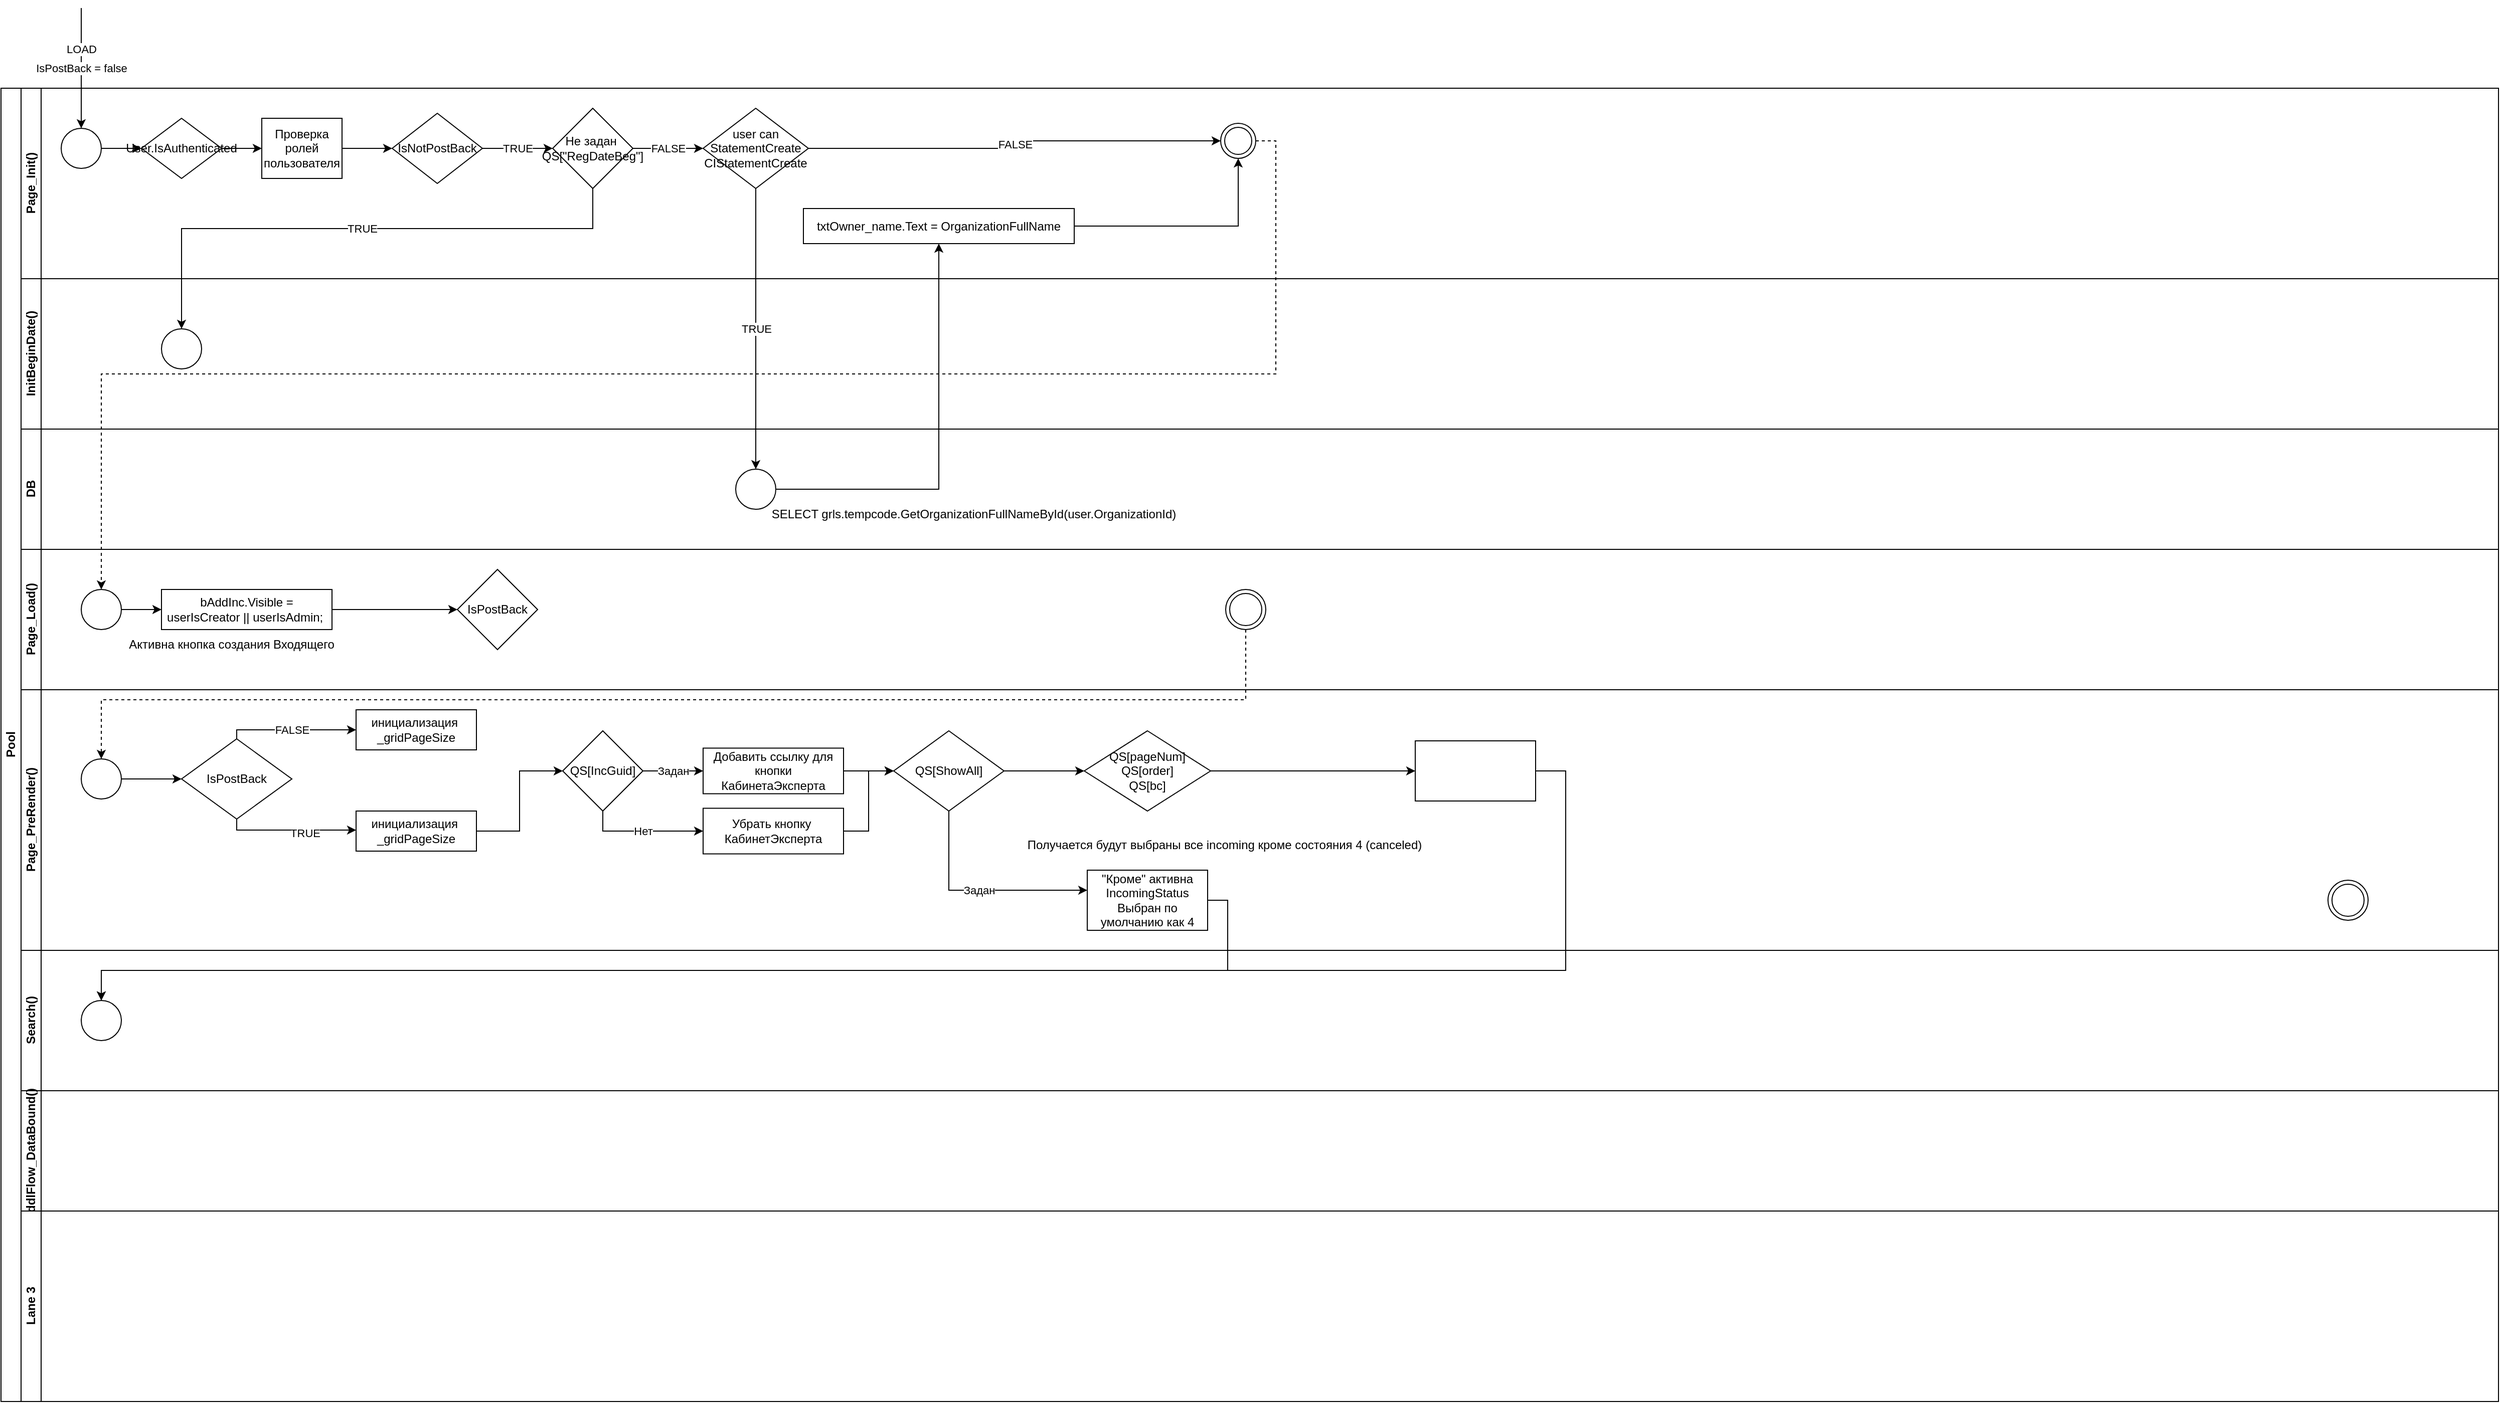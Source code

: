 <mxfile version="20.2.8" type="github">
  <diagram id="prtHgNgQTEPvFCAcTncT" name="Page-1">
    <mxGraphModel dx="737" dy="2087" grid="1" gridSize="10" guides="1" tooltips="1" connect="1" arrows="1" fold="1" page="1" pageScale="1" pageWidth="827" pageHeight="1169" math="0" shadow="0">
      <root>
        <mxCell id="0" />
        <mxCell id="1" parent="0" />
        <mxCell id="dNxyNK7c78bLwvsdeMH5-19" value="Pool" style="swimlane;html=1;childLayout=stackLayout;resizeParent=1;resizeParentMax=0;horizontal=0;startSize=20;horizontalStack=0;" parent="1" vertex="1">
          <mxGeometry y="50" width="2490" height="1310" as="geometry" />
        </mxCell>
        <mxCell id="dNxyNK7c78bLwvsdeMH5-20" value="Page_Init()" style="swimlane;html=1;startSize=20;horizontal=0;" parent="dNxyNK7c78bLwvsdeMH5-19" vertex="1">
          <mxGeometry x="20" width="2470" height="190" as="geometry" />
        </mxCell>
        <mxCell id="dNxyNK7c78bLwvsdeMH5-25" value="" style="edgeStyle=orthogonalEdgeStyle;rounded=0;orthogonalLoop=1;jettySize=auto;html=1;" parent="dNxyNK7c78bLwvsdeMH5-20" source="dNxyNK7c78bLwvsdeMH5-23" target="dNxyNK7c78bLwvsdeMH5-24" edge="1">
          <mxGeometry relative="1" as="geometry" />
        </mxCell>
        <mxCell id="dNxyNK7c78bLwvsdeMH5-23" value="" style="ellipse;whiteSpace=wrap;html=1;" parent="dNxyNK7c78bLwvsdeMH5-20" vertex="1">
          <mxGeometry x="40" y="40" width="40" height="40" as="geometry" />
        </mxCell>
        <mxCell id="qjLwmyaU8uEKaYYAKhHv-5" style="edgeStyle=orthogonalEdgeStyle;rounded=0;orthogonalLoop=1;jettySize=auto;html=1;entryX=0;entryY=0.5;entryDx=0;entryDy=0;" edge="1" parent="dNxyNK7c78bLwvsdeMH5-20" source="dNxyNK7c78bLwvsdeMH5-24" target="dNxyNK7c78bLwvsdeMH5-30">
          <mxGeometry relative="1" as="geometry" />
        </mxCell>
        <mxCell id="dNxyNK7c78bLwvsdeMH5-24" value="User.IsAuthenticated" style="rhombus;whiteSpace=wrap;html=1;fontFamily=Helvetica;fontSize=12;fontColor=#000000;align=center;strokeColor=default;fillColor=default;" parent="dNxyNK7c78bLwvsdeMH5-20" vertex="1">
          <mxGeometry x="120" y="30" width="80" height="60" as="geometry" />
        </mxCell>
        <mxCell id="dNxyNK7c78bLwvsdeMH5-33" value="" style="edgeStyle=orthogonalEdgeStyle;rounded=0;orthogonalLoop=1;jettySize=auto;html=1;endArrow=classic;endFill=1;" parent="dNxyNK7c78bLwvsdeMH5-20" source="dNxyNK7c78bLwvsdeMH5-30" target="dNxyNK7c78bLwvsdeMH5-32" edge="1">
          <mxGeometry relative="1" as="geometry" />
        </mxCell>
        <mxCell id="dNxyNK7c78bLwvsdeMH5-30" value="Проверка ролей пользователя" style="rounded=0;whiteSpace=wrap;html=1;fontFamily=Helvetica;fontSize=12;fontColor=#000000;align=center;" parent="dNxyNK7c78bLwvsdeMH5-20" vertex="1">
          <mxGeometry x="240" y="30" width="80" height="60" as="geometry" />
        </mxCell>
        <mxCell id="dNxyNK7c78bLwvsdeMH5-32" value="IsNotPostBack" style="rhombus;whiteSpace=wrap;html=1;fontFamily=Helvetica;fontSize=12;fontColor=default;align=center;strokeColor=default;fillColor=default;" parent="dNxyNK7c78bLwvsdeMH5-20" vertex="1">
          <mxGeometry x="370" y="25" width="90" height="70" as="geometry" />
        </mxCell>
        <mxCell id="qjLwmyaU8uEKaYYAKhHv-28" value="FALSE" style="edgeStyle=orthogonalEdgeStyle;rounded=0;orthogonalLoop=1;jettySize=auto;html=1;entryX=0;entryY=0.5;entryDx=0;entryDy=0;" edge="1" parent="dNxyNK7c78bLwvsdeMH5-20" source="qjLwmyaU8uEKaYYAKhHv-11" target="qjLwmyaU8uEKaYYAKhHv-27">
          <mxGeometry relative="1" as="geometry" />
        </mxCell>
        <mxCell id="qjLwmyaU8uEKaYYAKhHv-11" value="user can&lt;br&gt;StatementCreate&lt;br&gt;CIStatementCreate" style="rhombus;whiteSpace=wrap;html=1;" vertex="1" parent="dNxyNK7c78bLwvsdeMH5-20">
          <mxGeometry x="680" y="20" width="105" height="80" as="geometry" />
        </mxCell>
        <mxCell id="qjLwmyaU8uEKaYYAKhHv-12" value="TRUE" style="edgeStyle=orthogonalEdgeStyle;rounded=0;orthogonalLoop=1;jettySize=auto;html=1;entryX=0;entryY=0.5;entryDx=0;entryDy=0;" edge="1" parent="dNxyNK7c78bLwvsdeMH5-20" source="dNxyNK7c78bLwvsdeMH5-32" target="qjLwmyaU8uEKaYYAKhHv-25">
          <mxGeometry relative="1" as="geometry">
            <mxPoint x="570" y="60" as="targetPoint" />
          </mxGeometry>
        </mxCell>
        <mxCell id="qjLwmyaU8uEKaYYAKhHv-26" value="FALSE" style="edgeStyle=orthogonalEdgeStyle;rounded=0;orthogonalLoop=1;jettySize=auto;html=1;exitX=1;exitY=0.5;exitDx=0;exitDy=0;" edge="1" parent="dNxyNK7c78bLwvsdeMH5-20" source="qjLwmyaU8uEKaYYAKhHv-25" target="qjLwmyaU8uEKaYYAKhHv-11">
          <mxGeometry relative="1" as="geometry" />
        </mxCell>
        <mxCell id="qjLwmyaU8uEKaYYAKhHv-25" value="Не задан&amp;nbsp;&lt;br&gt;QS[&quot;RegDateBeg&quot;]" style="rhombus;whiteSpace=wrap;html=1;" vertex="1" parent="dNxyNK7c78bLwvsdeMH5-20">
          <mxGeometry x="530" y="20" width="80" height="80" as="geometry" />
        </mxCell>
        <mxCell id="qjLwmyaU8uEKaYYAKhHv-27" value="" style="ellipse;shape=doubleEllipse;whiteSpace=wrap;html=1;aspect=fixed;" vertex="1" parent="dNxyNK7c78bLwvsdeMH5-20">
          <mxGeometry x="1196" y="35" width="35" height="35" as="geometry" />
        </mxCell>
        <mxCell id="qjLwmyaU8uEKaYYAKhHv-48" style="edgeStyle=orthogonalEdgeStyle;rounded=0;orthogonalLoop=1;jettySize=auto;html=1;" edge="1" parent="dNxyNK7c78bLwvsdeMH5-20" source="qjLwmyaU8uEKaYYAKhHv-47" target="qjLwmyaU8uEKaYYAKhHv-27">
          <mxGeometry relative="1" as="geometry" />
        </mxCell>
        <mxCell id="qjLwmyaU8uEKaYYAKhHv-47" value="txtOwner_name.Text = OrganizationFullName" style="rounded=0;whiteSpace=wrap;html=1;" vertex="1" parent="dNxyNK7c78bLwvsdeMH5-20">
          <mxGeometry x="780" y="120" width="270" height="35" as="geometry" />
        </mxCell>
        <mxCell id="dNxyNK7c78bLwvsdeMH5-21" value="InitBeginDate()" style="swimlane;html=1;startSize=20;horizontal=0;" parent="dNxyNK7c78bLwvsdeMH5-19" vertex="1">
          <mxGeometry x="20" y="190" width="2470" height="150" as="geometry" />
        </mxCell>
        <mxCell id="qjLwmyaU8uEKaYYAKhHv-9" value="" style="ellipse;whiteSpace=wrap;html=1;" vertex="1" parent="dNxyNK7c78bLwvsdeMH5-21">
          <mxGeometry x="140" y="50" width="40" height="40" as="geometry" />
        </mxCell>
        <mxCell id="dNxyNK7c78bLwvsdeMH5-22" value="DB" style="swimlane;html=1;startSize=20;horizontal=0;" parent="dNxyNK7c78bLwvsdeMH5-19" vertex="1">
          <mxGeometry x="20" y="340" width="2470" height="120" as="geometry" />
        </mxCell>
        <mxCell id="qjLwmyaU8uEKaYYAKhHv-29" value="" style="ellipse;whiteSpace=wrap;html=1;" vertex="1" parent="dNxyNK7c78bLwvsdeMH5-22">
          <mxGeometry x="712.5" y="40" width="40" height="40" as="geometry" />
        </mxCell>
        <mxCell id="qjLwmyaU8uEKaYYAKhHv-31" value="SELECT grls.tempcode.GetOrganizationFullNameById(user.OrganizationId)" style="text;html=1;strokeColor=none;fillColor=none;align=center;verticalAlign=middle;whiteSpace=wrap;rounded=0;" vertex="1" parent="dNxyNK7c78bLwvsdeMH5-22">
          <mxGeometry x="740" y="70" width="420" height="30" as="geometry" />
        </mxCell>
        <mxCell id="qjLwmyaU8uEKaYYAKhHv-17" value="Page_Load()" style="swimlane;html=1;startSize=20;horizontal=0;" vertex="1" parent="dNxyNK7c78bLwvsdeMH5-19">
          <mxGeometry x="20" y="460" width="2470" height="140" as="geometry" />
        </mxCell>
        <mxCell id="qjLwmyaU8uEKaYYAKhHv-18" value="" style="edgeStyle=orthogonalEdgeStyle;rounded=0;orthogonalLoop=1;jettySize=auto;html=1;endArrow=classic;endFill=1;" edge="1" parent="qjLwmyaU8uEKaYYAKhHv-17">
          <mxGeometry relative="1" as="geometry">
            <mxPoint x="320" y="50" as="sourcePoint" />
          </mxGeometry>
        </mxCell>
        <mxCell id="qjLwmyaU8uEKaYYAKhHv-49" value="" style="ellipse;whiteSpace=wrap;html=1;" vertex="1" parent="qjLwmyaU8uEKaYYAKhHv-17">
          <mxGeometry x="60" y="40" width="40" height="40" as="geometry" />
        </mxCell>
        <mxCell id="qjLwmyaU8uEKaYYAKhHv-56" value="Активна кнопка создания Входящего" style="text;html=1;strokeColor=none;fillColor=none;align=center;verticalAlign=middle;whiteSpace=wrap;rounded=0;" vertex="1" parent="qjLwmyaU8uEKaYYAKhHv-17">
          <mxGeometry x="80" y="80" width="260" height="30" as="geometry" />
        </mxCell>
        <mxCell id="qjLwmyaU8uEKaYYAKhHv-60" value="" style="ellipse;shape=doubleEllipse;whiteSpace=wrap;html=1;aspect=fixed;" vertex="1" parent="qjLwmyaU8uEKaYYAKhHv-17">
          <mxGeometry x="1201" y="40" width="40" height="40" as="geometry" />
        </mxCell>
        <mxCell id="qjLwmyaU8uEKaYYAKhHv-7" style="edgeStyle=orthogonalEdgeStyle;rounded=0;orthogonalLoop=1;jettySize=auto;html=1;exitX=0.5;exitY=1;exitDx=0;exitDy=0;" edge="1" parent="dNxyNK7c78bLwvsdeMH5-19" source="qjLwmyaU8uEKaYYAKhHv-25" target="qjLwmyaU8uEKaYYAKhHv-9">
          <mxGeometry relative="1" as="geometry">
            <mxPoint x="180" y="150" as="targetPoint" />
            <Array as="points">
              <mxPoint x="590" y="140" />
              <mxPoint x="180" y="140" />
            </Array>
          </mxGeometry>
        </mxCell>
        <mxCell id="qjLwmyaU8uEKaYYAKhHv-8" value="TRUE" style="edgeLabel;html=1;align=center;verticalAlign=middle;resizable=0;points=[];" vertex="1" connectable="0" parent="qjLwmyaU8uEKaYYAKhHv-7">
          <mxGeometry x="-0.018" relative="1" as="geometry">
            <mxPoint as="offset" />
          </mxGeometry>
        </mxCell>
        <mxCell id="qjLwmyaU8uEKaYYAKhHv-13" value="Page_PreRender()" style="swimlane;html=1;startSize=20;horizontal=0;" vertex="1" parent="dNxyNK7c78bLwvsdeMH5-19">
          <mxGeometry x="20" y="600" width="2470" height="260" as="geometry" />
        </mxCell>
        <mxCell id="qjLwmyaU8uEKaYYAKhHv-14" value="" style="edgeStyle=orthogonalEdgeStyle;rounded=0;orthogonalLoop=1;jettySize=auto;html=1;endArrow=classic;endFill=1;" edge="1" parent="qjLwmyaU8uEKaYYAKhHv-13" target="qjLwmyaU8uEKaYYAKhHv-16">
          <mxGeometry relative="1" as="geometry">
            <mxPoint x="320" y="50" as="sourcePoint" />
          </mxGeometry>
        </mxCell>
        <mxCell id="qjLwmyaU8uEKaYYAKhHv-59" value="" style="ellipse;whiteSpace=wrap;html=1;" vertex="1" parent="qjLwmyaU8uEKaYYAKhHv-13">
          <mxGeometry x="60" y="69" width="40" height="40" as="geometry" />
        </mxCell>
        <mxCell id="qjLwmyaU8uEKaYYAKhHv-64" value="инициализация&amp;nbsp;&lt;br&gt;_gridPageSize" style="whiteSpace=wrap;html=1;" vertex="1" parent="qjLwmyaU8uEKaYYAKhHv-13">
          <mxGeometry x="334" y="121" width="120" height="40" as="geometry" />
        </mxCell>
        <mxCell id="qjLwmyaU8uEKaYYAKhHv-110" value="инициализация&amp;nbsp;&lt;br&gt;_gridPageSize" style="whiteSpace=wrap;html=1;" vertex="1" parent="qjLwmyaU8uEKaYYAKhHv-13">
          <mxGeometry x="334" y="20" width="120" height="40" as="geometry" />
        </mxCell>
        <mxCell id="qjLwmyaU8uEKaYYAKhHv-117" value="Нет" style="edgeStyle=orthogonalEdgeStyle;rounded=0;orthogonalLoop=1;jettySize=auto;html=1;entryX=0;entryY=0.5;entryDx=0;entryDy=0;exitX=0.5;exitY=1;exitDx=0;exitDy=0;" edge="1" parent="qjLwmyaU8uEKaYYAKhHv-13" source="qjLwmyaU8uEKaYYAKhHv-112" target="qjLwmyaU8uEKaYYAKhHv-116">
          <mxGeometry relative="1" as="geometry" />
        </mxCell>
        <mxCell id="qjLwmyaU8uEKaYYAKhHv-112" value="QS[IncGuid]" style="rhombus;whiteSpace=wrap;html=1;" vertex="1" parent="qjLwmyaU8uEKaYYAKhHv-13">
          <mxGeometry x="540" y="41" width="80" height="80" as="geometry" />
        </mxCell>
        <mxCell id="qjLwmyaU8uEKaYYAKhHv-113" value="" style="edgeStyle=orthogonalEdgeStyle;rounded=0;orthogonalLoop=1;jettySize=auto;html=1;" edge="1" parent="qjLwmyaU8uEKaYYAKhHv-13" source="qjLwmyaU8uEKaYYAKhHv-64" target="qjLwmyaU8uEKaYYAKhHv-112">
          <mxGeometry relative="1" as="geometry" />
        </mxCell>
        <mxCell id="qjLwmyaU8uEKaYYAKhHv-114" value="Добавить ссылку для кнопки КабинетаЭксперта" style="whiteSpace=wrap;html=1;" vertex="1" parent="qjLwmyaU8uEKaYYAKhHv-13">
          <mxGeometry x="680" y="58.25" width="140" height="45.5" as="geometry" />
        </mxCell>
        <mxCell id="qjLwmyaU8uEKaYYAKhHv-115" value="Задан" style="edgeStyle=orthogonalEdgeStyle;rounded=0;orthogonalLoop=1;jettySize=auto;html=1;" edge="1" parent="qjLwmyaU8uEKaYYAKhHv-13" source="qjLwmyaU8uEKaYYAKhHv-112" target="qjLwmyaU8uEKaYYAKhHv-114">
          <mxGeometry relative="1" as="geometry" />
        </mxCell>
        <mxCell id="qjLwmyaU8uEKaYYAKhHv-116" value="Убрать кнопку&amp;nbsp;&lt;br&gt;КабинетЭксперта" style="whiteSpace=wrap;html=1;" vertex="1" parent="qjLwmyaU8uEKaYYAKhHv-13">
          <mxGeometry x="680" y="118.25" width="140" height="45.5" as="geometry" />
        </mxCell>
        <mxCell id="qjLwmyaU8uEKaYYAKhHv-118" value="QS[ShowAll]" style="rhombus;whiteSpace=wrap;html=1;" vertex="1" parent="qjLwmyaU8uEKaYYAKhHv-13">
          <mxGeometry x="870" y="41" width="110" height="80" as="geometry" />
        </mxCell>
        <mxCell id="qjLwmyaU8uEKaYYAKhHv-119" value="" style="edgeStyle=orthogonalEdgeStyle;rounded=0;orthogonalLoop=1;jettySize=auto;html=1;" edge="1" parent="qjLwmyaU8uEKaYYAKhHv-13" source="qjLwmyaU8uEKaYYAKhHv-114" target="qjLwmyaU8uEKaYYAKhHv-118">
          <mxGeometry relative="1" as="geometry" />
        </mxCell>
        <mxCell id="qjLwmyaU8uEKaYYAKhHv-120" style="edgeStyle=orthogonalEdgeStyle;rounded=0;orthogonalLoop=1;jettySize=auto;html=1;" edge="1" parent="qjLwmyaU8uEKaYYAKhHv-13" source="qjLwmyaU8uEKaYYAKhHv-116" target="qjLwmyaU8uEKaYYAKhHv-118">
          <mxGeometry relative="1" as="geometry" />
        </mxCell>
        <mxCell id="qjLwmyaU8uEKaYYAKhHv-121" value="&quot;Кроме&quot; активна&lt;br&gt;IncomingStatus Выбран по умолчанию как 4" style="whiteSpace=wrap;html=1;" vertex="1" parent="qjLwmyaU8uEKaYYAKhHv-13">
          <mxGeometry x="1063" y="180" width="120" height="60" as="geometry" />
        </mxCell>
        <mxCell id="qjLwmyaU8uEKaYYAKhHv-122" value="Задан" style="edgeStyle=orthogonalEdgeStyle;rounded=0;orthogonalLoop=1;jettySize=auto;html=1;exitX=0.5;exitY=1;exitDx=0;exitDy=0;" edge="1" parent="qjLwmyaU8uEKaYYAKhHv-13" source="qjLwmyaU8uEKaYYAKhHv-118" target="qjLwmyaU8uEKaYYAKhHv-121">
          <mxGeometry relative="1" as="geometry">
            <Array as="points">
              <mxPoint x="925" y="200" />
            </Array>
          </mxGeometry>
        </mxCell>
        <mxCell id="qjLwmyaU8uEKaYYAKhHv-123" value="Получается будут выбраны все incoming кроме состояния 4 (canceled)" style="text;html=1;strokeColor=none;fillColor=none;align=center;verticalAlign=middle;whiteSpace=wrap;rounded=0;" vertex="1" parent="qjLwmyaU8uEKaYYAKhHv-13">
          <mxGeometry x="990" y="140" width="420" height="30" as="geometry" />
        </mxCell>
        <mxCell id="qjLwmyaU8uEKaYYAKhHv-128" value="QS[pageNum]&lt;br&gt;QS[order]&lt;br&gt;QS[bc]" style="rhombus;whiteSpace=wrap;html=1;" vertex="1" parent="qjLwmyaU8uEKaYYAKhHv-13">
          <mxGeometry x="1060" y="41" width="126" height="80" as="geometry" />
        </mxCell>
        <mxCell id="qjLwmyaU8uEKaYYAKhHv-129" value="" style="edgeStyle=orthogonalEdgeStyle;rounded=0;orthogonalLoop=1;jettySize=auto;html=1;entryX=0;entryY=0.5;entryDx=0;entryDy=0;exitX=1;exitY=0.5;exitDx=0;exitDy=0;" edge="1" parent="qjLwmyaU8uEKaYYAKhHv-13" source="qjLwmyaU8uEKaYYAKhHv-118" target="qjLwmyaU8uEKaYYAKhHv-128">
          <mxGeometry relative="1" as="geometry" />
        </mxCell>
        <mxCell id="qjLwmyaU8uEKaYYAKhHv-130" value="" style="ellipse;shape=doubleEllipse;whiteSpace=wrap;html=1;aspect=fixed;" vertex="1" parent="qjLwmyaU8uEKaYYAKhHv-13">
          <mxGeometry x="2300" y="190" width="40" height="40" as="geometry" />
        </mxCell>
        <mxCell id="qjLwmyaU8uEKaYYAKhHv-153" value="" style="whiteSpace=wrap;html=1;" vertex="1" parent="qjLwmyaU8uEKaYYAKhHv-13">
          <mxGeometry x="1390" y="51" width="120" height="60" as="geometry" />
        </mxCell>
        <mxCell id="qjLwmyaU8uEKaYYAKhHv-154" value="" style="edgeStyle=orthogonalEdgeStyle;rounded=0;orthogonalLoop=1;jettySize=auto;html=1;" edge="1" parent="qjLwmyaU8uEKaYYAKhHv-13" source="qjLwmyaU8uEKaYYAKhHv-128" target="qjLwmyaU8uEKaYYAKhHv-153">
          <mxGeometry relative="1" as="geometry" />
        </mxCell>
        <mxCell id="qjLwmyaU8uEKaYYAKhHv-23" value="Search()" style="swimlane;html=1;startSize=20;horizontal=0;" vertex="1" parent="dNxyNK7c78bLwvsdeMH5-19">
          <mxGeometry x="20" y="860" width="2470" height="140" as="geometry" />
        </mxCell>
        <mxCell id="qjLwmyaU8uEKaYYAKhHv-24" value="" style="edgeStyle=orthogonalEdgeStyle;rounded=0;orthogonalLoop=1;jettySize=auto;html=1;endArrow=classic;endFill=1;" edge="1" parent="qjLwmyaU8uEKaYYAKhHv-23">
          <mxGeometry relative="1" as="geometry">
            <mxPoint x="320" y="50" as="sourcePoint" />
          </mxGeometry>
        </mxCell>
        <mxCell id="qjLwmyaU8uEKaYYAKhHv-151" value="" style="ellipse;whiteSpace=wrap;html=1;" vertex="1" parent="qjLwmyaU8uEKaYYAKhHv-23">
          <mxGeometry x="60" y="50" width="40" height="40" as="geometry" />
        </mxCell>
        <mxCell id="qjLwmyaU8uEKaYYAKhHv-19" value="ddlFlow_DataBound()" style="swimlane;html=1;startSize=20;horizontal=0;" vertex="1" parent="dNxyNK7c78bLwvsdeMH5-19">
          <mxGeometry x="20" y="1000" width="2470" height="120" as="geometry" />
        </mxCell>
        <mxCell id="qjLwmyaU8uEKaYYAKhHv-20" value="" style="edgeStyle=orthogonalEdgeStyle;rounded=0;orthogonalLoop=1;jettySize=auto;html=1;endArrow=classic;endFill=1;" edge="1" parent="qjLwmyaU8uEKaYYAKhHv-19">
          <mxGeometry relative="1" as="geometry">
            <mxPoint x="320" y="50" as="sourcePoint" />
          </mxGeometry>
        </mxCell>
        <mxCell id="qjLwmyaU8uEKaYYAKhHv-21" value="Lane 3" style="swimlane;html=1;startSize=20;horizontal=0;" vertex="1" parent="dNxyNK7c78bLwvsdeMH5-19">
          <mxGeometry x="20" y="1120" width="2470" height="190" as="geometry" />
        </mxCell>
        <mxCell id="qjLwmyaU8uEKaYYAKhHv-22" value="" style="edgeStyle=orthogonalEdgeStyle;rounded=0;orthogonalLoop=1;jettySize=auto;html=1;endArrow=classic;endFill=1;" edge="1" parent="qjLwmyaU8uEKaYYAKhHv-21">
          <mxGeometry relative="1" as="geometry">
            <mxPoint x="320" y="50" as="sourcePoint" />
          </mxGeometry>
        </mxCell>
        <mxCell id="qjLwmyaU8uEKaYYAKhHv-30" value="TRUE" style="edgeStyle=orthogonalEdgeStyle;rounded=0;orthogonalLoop=1;jettySize=auto;html=1;exitX=0.5;exitY=1;exitDx=0;exitDy=0;entryX=0.5;entryY=0;entryDx=0;entryDy=0;" edge="1" parent="dNxyNK7c78bLwvsdeMH5-19" source="qjLwmyaU8uEKaYYAKhHv-11" target="qjLwmyaU8uEKaYYAKhHv-29">
          <mxGeometry relative="1" as="geometry">
            <Array as="points">
              <mxPoint x="753" y="110" />
              <mxPoint x="753" y="110" />
            </Array>
          </mxGeometry>
        </mxCell>
        <mxCell id="qjLwmyaU8uEKaYYAKhHv-46" style="edgeStyle=orthogonalEdgeStyle;rounded=0;orthogonalLoop=1;jettySize=auto;html=1;" edge="1" parent="dNxyNK7c78bLwvsdeMH5-19" source="qjLwmyaU8uEKaYYAKhHv-29" target="qjLwmyaU8uEKaYYAKhHv-47">
          <mxGeometry relative="1" as="geometry">
            <mxPoint x="880" y="150" as="targetPoint" />
            <Array as="points">
              <mxPoint x="935" y="400" />
            </Array>
          </mxGeometry>
        </mxCell>
        <mxCell id="qjLwmyaU8uEKaYYAKhHv-50" style="edgeStyle=orthogonalEdgeStyle;rounded=0;orthogonalLoop=1;jettySize=auto;html=1;exitX=1;exitY=0.5;exitDx=0;exitDy=0;entryX=0.5;entryY=0;entryDx=0;entryDy=0;dashed=1;" edge="1" parent="dNxyNK7c78bLwvsdeMH5-19" source="qjLwmyaU8uEKaYYAKhHv-27" target="qjLwmyaU8uEKaYYAKhHv-49">
          <mxGeometry relative="1" as="geometry" />
        </mxCell>
        <mxCell id="qjLwmyaU8uEKaYYAKhHv-61" style="edgeStyle=orthogonalEdgeStyle;rounded=0;orthogonalLoop=1;jettySize=auto;html=1;exitX=0.5;exitY=1;exitDx=0;exitDy=0;entryX=0.5;entryY=0;entryDx=0;entryDy=0;dashed=1;" edge="1" parent="dNxyNK7c78bLwvsdeMH5-19" source="qjLwmyaU8uEKaYYAKhHv-60" target="qjLwmyaU8uEKaYYAKhHv-59">
          <mxGeometry relative="1" as="geometry">
            <mxPoint x="1261.0" y="62.5" as="sourcePoint" />
            <mxPoint x="110" y="510" as="targetPoint" />
            <Array as="points">
              <mxPoint x="1241" y="610" />
              <mxPoint x="100" y="610" />
            </Array>
          </mxGeometry>
        </mxCell>
        <mxCell id="qjLwmyaU8uEKaYYAKhHv-152" style="edgeStyle=orthogonalEdgeStyle;rounded=0;orthogonalLoop=1;jettySize=auto;html=1;entryX=0.5;entryY=0;entryDx=0;entryDy=0;exitX=1;exitY=0.5;exitDx=0;exitDy=0;" edge="1" parent="dNxyNK7c78bLwvsdeMH5-19" source="qjLwmyaU8uEKaYYAKhHv-121" target="qjLwmyaU8uEKaYYAKhHv-151">
          <mxGeometry relative="1" as="geometry">
            <Array as="points">
              <mxPoint x="1223" y="810" />
              <mxPoint x="1223" y="880" />
              <mxPoint x="100" y="880" />
            </Array>
          </mxGeometry>
        </mxCell>
        <mxCell id="qjLwmyaU8uEKaYYAKhHv-155" style="edgeStyle=orthogonalEdgeStyle;rounded=0;orthogonalLoop=1;jettySize=auto;html=1;exitX=1;exitY=0.5;exitDx=0;exitDy=0;entryX=0.5;entryY=0;entryDx=0;entryDy=0;" edge="1" parent="dNxyNK7c78bLwvsdeMH5-19" source="qjLwmyaU8uEKaYYAKhHv-153" target="qjLwmyaU8uEKaYYAKhHv-151">
          <mxGeometry relative="1" as="geometry">
            <Array as="points">
              <mxPoint x="1560" y="681" />
              <mxPoint x="1560" y="880" />
              <mxPoint x="100" y="880" />
            </Array>
          </mxGeometry>
        </mxCell>
        <mxCell id="qjLwmyaU8uEKaYYAKhHv-2" value="IsPostBack = false" style="endArrow=classic;html=1;rounded=0;" edge="1" parent="1" target="dNxyNK7c78bLwvsdeMH5-23">
          <mxGeometry width="50" height="50" relative="1" as="geometry">
            <mxPoint x="80" y="-30" as="sourcePoint" />
            <mxPoint x="130" y="-50" as="targetPoint" />
          </mxGeometry>
        </mxCell>
        <mxCell id="qjLwmyaU8uEKaYYAKhHv-3" value="LOAD" style="edgeLabel;html=1;align=center;verticalAlign=middle;resizable=0;points=[];" vertex="1" connectable="0" parent="qjLwmyaU8uEKaYYAKhHv-2">
          <mxGeometry x="-0.314" relative="1" as="geometry">
            <mxPoint as="offset" />
          </mxGeometry>
        </mxCell>
        <mxCell id="qjLwmyaU8uEKaYYAKhHv-58" value="" style="edgeStyle=orthogonalEdgeStyle;rounded=0;orthogonalLoop=1;jettySize=auto;html=1;" edge="1" parent="1" source="qjLwmyaU8uEKaYYAKhHv-54" target="qjLwmyaU8uEKaYYAKhHv-57">
          <mxGeometry relative="1" as="geometry" />
        </mxCell>
        <mxCell id="qjLwmyaU8uEKaYYAKhHv-54" value="bAddInc.Visible = userIsCreator || userIsAdmin;&amp;nbsp;" style="whiteSpace=wrap;html=1;" vertex="1" parent="1">
          <mxGeometry x="160" y="550" width="170" height="40" as="geometry" />
        </mxCell>
        <mxCell id="qjLwmyaU8uEKaYYAKhHv-55" value="" style="edgeStyle=orthogonalEdgeStyle;rounded=0;orthogonalLoop=1;jettySize=auto;html=1;" edge="1" parent="1" source="qjLwmyaU8uEKaYYAKhHv-49" target="qjLwmyaU8uEKaYYAKhHv-54">
          <mxGeometry relative="1" as="geometry" />
        </mxCell>
        <mxCell id="qjLwmyaU8uEKaYYAKhHv-57" value="IsPostBack" style="rhombus;whiteSpace=wrap;html=1;" vertex="1" parent="1">
          <mxGeometry x="455" y="530" width="80" height="80" as="geometry" />
        </mxCell>
        <mxCell id="qjLwmyaU8uEKaYYAKhHv-65" value="FALSE" style="edgeStyle=orthogonalEdgeStyle;rounded=0;orthogonalLoop=1;jettySize=auto;html=1;entryX=0;entryY=0.5;entryDx=0;entryDy=0;exitX=0.5;exitY=0;exitDx=0;exitDy=0;" edge="1" parent="1" source="qjLwmyaU8uEKaYYAKhHv-62" target="qjLwmyaU8uEKaYYAKhHv-110">
          <mxGeometry relative="1" as="geometry">
            <Array as="points">
              <mxPoint x="235" y="690" />
            </Array>
          </mxGeometry>
        </mxCell>
        <mxCell id="qjLwmyaU8uEKaYYAKhHv-66" value="" style="edgeStyle=orthogonalEdgeStyle;rounded=0;orthogonalLoop=1;jettySize=auto;html=1;exitX=0.5;exitY=1;exitDx=0;exitDy=0;" edge="1" parent="1" source="qjLwmyaU8uEKaYYAKhHv-62" target="qjLwmyaU8uEKaYYAKhHv-64">
          <mxGeometry relative="1" as="geometry">
            <Array as="points">
              <mxPoint x="235" y="790" />
            </Array>
          </mxGeometry>
        </mxCell>
        <mxCell id="qjLwmyaU8uEKaYYAKhHv-111" value="TRUE" style="edgeLabel;html=1;align=center;verticalAlign=middle;resizable=0;points=[];" vertex="1" connectable="0" parent="qjLwmyaU8uEKaYYAKhHv-66">
          <mxGeometry x="0.21" y="-3" relative="1" as="geometry">
            <mxPoint as="offset" />
          </mxGeometry>
        </mxCell>
        <mxCell id="qjLwmyaU8uEKaYYAKhHv-62" value="IsPostBack" style="rhombus;whiteSpace=wrap;html=1;" vertex="1" parent="1">
          <mxGeometry x="180" y="699" width="110" height="80" as="geometry" />
        </mxCell>
        <mxCell id="qjLwmyaU8uEKaYYAKhHv-63" value="" style="edgeStyle=orthogonalEdgeStyle;rounded=0;orthogonalLoop=1;jettySize=auto;html=1;" edge="1" parent="1" source="qjLwmyaU8uEKaYYAKhHv-59" target="qjLwmyaU8uEKaYYAKhHv-62">
          <mxGeometry relative="1" as="geometry" />
        </mxCell>
      </root>
    </mxGraphModel>
  </diagram>
</mxfile>
